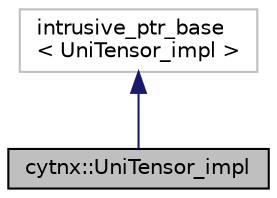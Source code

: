 digraph "cytnx::UniTensor_impl"
{
  edge [fontname="Helvetica",fontsize="10",labelfontname="Helvetica",labelfontsize="10"];
  node [fontname="Helvetica",fontsize="10",shape=record];
  Node2 [label="cytnx::UniTensor_impl",height=0.2,width=0.4,color="black", fillcolor="grey75", style="filled", fontcolor="black"];
  Node3 -> Node2 [dir="back",color="midnightblue",fontsize="10",style="solid",fontname="Helvetica"];
  Node3 [label="intrusive_ptr_base\l\< UniTensor_impl \>",height=0.2,width=0.4,color="grey75", fillcolor="white", style="filled"];
}
